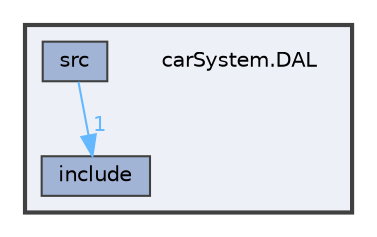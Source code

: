 digraph "D:/doxygen shitnqta/App/carSystem.DAL"
{
 // INTERACTIVE_SVG=YES
 // LATEX_PDF_SIZE
  bgcolor="transparent";
  edge [fontname=Helvetica,fontsize=10,labelfontname=Helvetica,labelfontsize=10];
  node [fontname=Helvetica,fontsize=10,shape=box,height=0.2,width=0.4];
  compound=true
  subgraph clusterdir_839c80e8553629dd66cd9288e519a8f2 {
    graph [ bgcolor="#edf0f7", pencolor="grey25", label="", fontname=Helvetica,fontsize=10 style="filled,bold", URL="dir_839c80e8553629dd66cd9288e519a8f2.html",tooltip=""]
    dir_839c80e8553629dd66cd9288e519a8f2 [shape=plaintext, label="carSystem.DAL"];
  dir_d0a8b5b51d2003565458afb34dcb8078 [label="include", fillcolor="#a2b4d6", color="grey25", style="filled", URL="dir_d0a8b5b51d2003565458afb34dcb8078.html",tooltip=""];
  dir_bd571679d123678e07d59fd1ecef0b67 [label="src", fillcolor="#a2b4d6", color="grey25", style="filled", URL="dir_bd571679d123678e07d59fd1ecef0b67.html",tooltip=""];
  }
  dir_bd571679d123678e07d59fd1ecef0b67->dir_d0a8b5b51d2003565458afb34dcb8078 [headlabel="1", labeldistance=1.5 headhref="dir_000024_000012.html" color="steelblue1" fontcolor="steelblue1"];
}
